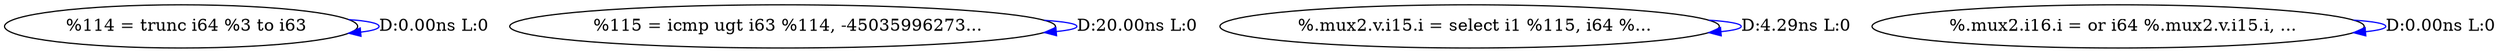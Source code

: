 digraph {
Node0x3931590[label="  %114 = trunc i64 %3 to i63"];
Node0x3931590 -> Node0x3931590[label="D:0.00ns L:0",color=blue];
Node0x3931670[label="  %115 = icmp ugt i63 %114, -45035996273..."];
Node0x3931670 -> Node0x3931670[label="D:20.00ns L:0",color=blue];
Node0x3931750[label="  %.mux2.v.i15.i = select i1 %115, i64 %..."];
Node0x3931750 -> Node0x3931750[label="D:4.29ns L:0",color=blue];
Node0x3931830[label="  %.mux2.i16.i = or i64 %.mux2.v.i15.i, ..."];
Node0x3931830 -> Node0x3931830[label="D:0.00ns L:0",color=blue];
}
